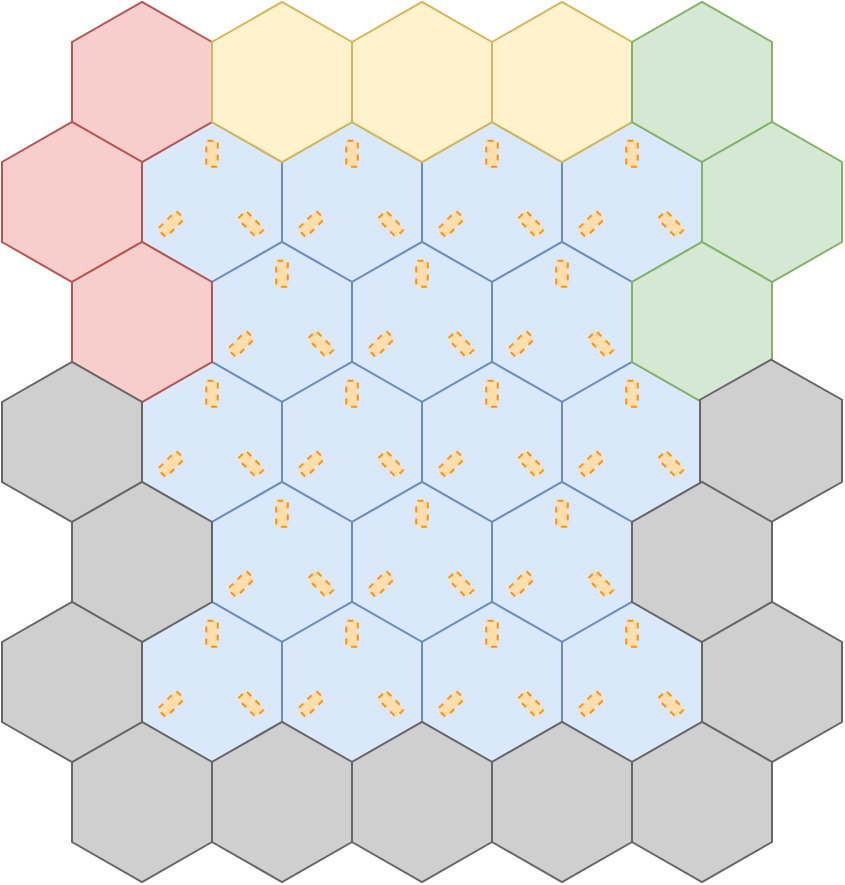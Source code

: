 <mxfile version="13.6.10" type="device"><diagram id="R4CaVhDqVrZ9xm3CPRki" name="Page-1"><mxGraphModel dx="982" dy="526" grid="1" gridSize="1" guides="1" tooltips="1" connect="1" arrows="1" fold="1" page="0" pageScale="1" pageWidth="850" pageHeight="1100" background="none" math="0" shadow="0"><root><mxCell id="0"/><mxCell id="yqmEuHCOolkLExOip4GS-48" value="Untitled Layer" style="" parent="0"/><mxCell id="yqmEuHCOolkLExOip4GS-106" value="" style="shape=hexagon;perimeter=hexagonPerimeter2;whiteSpace=wrap;html=1;fixedSize=1;rotation=-90;fillColor=#dae8fc;strokeColor=#6c8ebf;" parent="yqmEuHCOolkLExOip4GS-48" vertex="1"><mxGeometry x="260" y="360" width="80" height="70" as="geometry"/></mxCell><mxCell id="yqmEuHCOolkLExOip4GS-110" value="" style="rounded=1;whiteSpace=wrap;html=1;rotation=45;strokeColor=#FF9305;fillColor=#FFDEAD;dashed=1;" parent="yqmEuHCOolkLExOip4GS-48" vertex="1"><mxGeometry x="313" y="403.12" width="13" height="5.77" as="geometry"/></mxCell><mxCell id="yqmEuHCOolkLExOip4GS-113" value="" style="rounded=1;whiteSpace=wrap;html=1;rotation=90;strokeColor=#FF9305;fillColor=#FFDEAD;dashed=1;" parent="yqmEuHCOolkLExOip4GS-48" vertex="1"><mxGeometry x="293.5" y="368" width="13" height="5.77" as="geometry"/></mxCell><mxCell id="yqmEuHCOolkLExOip4GS-114" value="" style="rounded=1;whiteSpace=wrap;html=1;rotation=-45;strokeColor=#FF9305;fillColor=#FFDEAD;dashed=1;" parent="yqmEuHCOolkLExOip4GS-48" vertex="1"><mxGeometry x="273" y="403.12" width="13" height="5.77" as="geometry"/></mxCell><mxCell id="yqmEuHCOolkLExOip4GS-115" value="" style="shape=hexagon;perimeter=hexagonPerimeter2;whiteSpace=wrap;html=1;fixedSize=1;rotation=-90;fillColor=#dae8fc;strokeColor=#6c8ebf;" parent="yqmEuHCOolkLExOip4GS-48" vertex="1"><mxGeometry x="330" y="360" width="80" height="70" as="geometry"/></mxCell><mxCell id="yqmEuHCOolkLExOip4GS-116" value="" style="rounded=1;whiteSpace=wrap;html=1;rotation=45;strokeColor=#FF9305;fillColor=#FFDEAD;dashed=1;" parent="yqmEuHCOolkLExOip4GS-48" vertex="1"><mxGeometry x="383" y="403.12" width="13" height="5.77" as="geometry"/></mxCell><mxCell id="yqmEuHCOolkLExOip4GS-117" value="" style="rounded=1;whiteSpace=wrap;html=1;rotation=90;strokeColor=#FF9305;fillColor=#FFDEAD;dashed=1;" parent="yqmEuHCOolkLExOip4GS-48" vertex="1"><mxGeometry x="363.5" y="368" width="13" height="5.77" as="geometry"/></mxCell><mxCell id="yqmEuHCOolkLExOip4GS-118" value="" style="rounded=1;whiteSpace=wrap;html=1;rotation=-45;strokeColor=#FF9305;fillColor=#FFDEAD;dashed=1;" parent="yqmEuHCOolkLExOip4GS-48" vertex="1"><mxGeometry x="343" y="403.12" width="13" height="5.77" as="geometry"/></mxCell><mxCell id="yqmEuHCOolkLExOip4GS-119" value="" style="shape=hexagon;perimeter=hexagonPerimeter2;whiteSpace=wrap;html=1;fixedSize=1;rotation=-90;fillColor=#dae8fc;strokeColor=#6c8ebf;" parent="yqmEuHCOolkLExOip4GS-48" vertex="1"><mxGeometry x="400" y="360" width="80" height="70" as="geometry"/></mxCell><mxCell id="yqmEuHCOolkLExOip4GS-120" value="" style="rounded=1;whiteSpace=wrap;html=1;rotation=45;strokeColor=#FF9305;fillColor=#FFDEAD;dashed=1;" parent="yqmEuHCOolkLExOip4GS-48" vertex="1"><mxGeometry x="453" y="403.12" width="13" height="5.77" as="geometry"/></mxCell><mxCell id="yqmEuHCOolkLExOip4GS-121" value="" style="rounded=1;whiteSpace=wrap;html=1;rotation=90;strokeColor=#FF9305;fillColor=#FFDEAD;dashed=1;" parent="yqmEuHCOolkLExOip4GS-48" vertex="1"><mxGeometry x="433.5" y="368" width="13" height="5.77" as="geometry"/></mxCell><mxCell id="yqmEuHCOolkLExOip4GS-122" value="" style="rounded=1;whiteSpace=wrap;html=1;rotation=-45;strokeColor=#FF9305;fillColor=#FFDEAD;dashed=1;" parent="yqmEuHCOolkLExOip4GS-48" vertex="1"><mxGeometry x="413" y="403.12" width="13" height="5.77" as="geometry"/></mxCell><mxCell id="yqmEuHCOolkLExOip4GS-123" value="" style="shape=hexagon;perimeter=hexagonPerimeter2;whiteSpace=wrap;html=1;fixedSize=1;rotation=-90;fillColor=#dae8fc;strokeColor=#6c8ebf;" parent="yqmEuHCOolkLExOip4GS-48" vertex="1"><mxGeometry x="470" y="360" width="80" height="70" as="geometry"/></mxCell><mxCell id="yqmEuHCOolkLExOip4GS-124" value="" style="rounded=1;whiteSpace=wrap;html=1;rotation=45;strokeColor=#FF9305;fillColor=#FFDEAD;dashed=1;" parent="yqmEuHCOolkLExOip4GS-48" vertex="1"><mxGeometry x="523" y="403.12" width="13" height="5.77" as="geometry"/></mxCell><mxCell id="yqmEuHCOolkLExOip4GS-125" value="" style="rounded=1;whiteSpace=wrap;html=1;rotation=90;strokeColor=#FF9305;fillColor=#FFDEAD;dashed=1;" parent="yqmEuHCOolkLExOip4GS-48" vertex="1"><mxGeometry x="503.5" y="368" width="13" height="5.77" as="geometry"/></mxCell><mxCell id="yqmEuHCOolkLExOip4GS-126" value="" style="rounded=1;whiteSpace=wrap;html=1;rotation=-45;strokeColor=#FF9305;fillColor=#FFDEAD;dashed=1;" parent="yqmEuHCOolkLExOip4GS-48" vertex="1"><mxGeometry x="483" y="403.12" width="13" height="5.77" as="geometry"/></mxCell><mxCell id="yqmEuHCOolkLExOip4GS-127" value="" style="shape=hexagon;perimeter=hexagonPerimeter2;whiteSpace=wrap;html=1;fixedSize=1;rotation=-90;fillColor=#dae8fc;strokeColor=#6c8ebf;" parent="yqmEuHCOolkLExOip4GS-48" vertex="1"><mxGeometry x="295" y="420" width="80" height="70" as="geometry"/></mxCell><mxCell id="yqmEuHCOolkLExOip4GS-128" value="" style="rounded=1;whiteSpace=wrap;html=1;rotation=45;strokeColor=#FF9305;fillColor=#FFDEAD;dashed=1;" parent="yqmEuHCOolkLExOip4GS-48" vertex="1"><mxGeometry x="348" y="463.12" width="13" height="5.77" as="geometry"/></mxCell><mxCell id="yqmEuHCOolkLExOip4GS-129" value="" style="rounded=1;whiteSpace=wrap;html=1;rotation=90;strokeColor=#FF9305;fillColor=#FFDEAD;dashed=1;" parent="yqmEuHCOolkLExOip4GS-48" vertex="1"><mxGeometry x="328.5" y="428" width="13" height="5.77" as="geometry"/></mxCell><mxCell id="yqmEuHCOolkLExOip4GS-130" value="" style="rounded=1;whiteSpace=wrap;html=1;rotation=-45;strokeColor=#FF9305;fillColor=#FFDEAD;dashed=1;" parent="yqmEuHCOolkLExOip4GS-48" vertex="1"><mxGeometry x="308" y="463.12" width="13" height="5.77" as="geometry"/></mxCell><mxCell id="yqmEuHCOolkLExOip4GS-131" value="" style="shape=hexagon;perimeter=hexagonPerimeter2;whiteSpace=wrap;html=1;fixedSize=1;rotation=-90;fillColor=#dae8fc;strokeColor=#6c8ebf;" parent="yqmEuHCOolkLExOip4GS-48" vertex="1"><mxGeometry x="365" y="420" width="80" height="70" as="geometry"/></mxCell><mxCell id="yqmEuHCOolkLExOip4GS-132" value="" style="rounded=1;whiteSpace=wrap;html=1;rotation=45;strokeColor=#FF9305;fillColor=#FFDEAD;dashed=1;" parent="yqmEuHCOolkLExOip4GS-48" vertex="1"><mxGeometry x="418" y="463.12" width="13" height="5.77" as="geometry"/></mxCell><mxCell id="yqmEuHCOolkLExOip4GS-133" value="" style="rounded=1;whiteSpace=wrap;html=1;rotation=90;strokeColor=#FF9305;fillColor=#FFDEAD;dashed=1;" parent="yqmEuHCOolkLExOip4GS-48" vertex="1"><mxGeometry x="398.5" y="428" width="13" height="5.77" as="geometry"/></mxCell><mxCell id="yqmEuHCOolkLExOip4GS-134" value="" style="rounded=1;whiteSpace=wrap;html=1;rotation=-45;strokeColor=#FF9305;fillColor=#FFDEAD;dashed=1;" parent="yqmEuHCOolkLExOip4GS-48" vertex="1"><mxGeometry x="378" y="463.12" width="13" height="5.77" as="geometry"/></mxCell><mxCell id="yqmEuHCOolkLExOip4GS-135" value="" style="shape=hexagon;perimeter=hexagonPerimeter2;whiteSpace=wrap;html=1;fixedSize=1;rotation=-90;fillColor=#dae8fc;strokeColor=#6c8ebf;" parent="yqmEuHCOolkLExOip4GS-48" vertex="1"><mxGeometry x="435" y="420" width="80" height="70" as="geometry"/></mxCell><mxCell id="yqmEuHCOolkLExOip4GS-136" value="" style="rounded=1;whiteSpace=wrap;html=1;rotation=45;strokeColor=#FF9305;fillColor=#FFDEAD;dashed=1;" parent="yqmEuHCOolkLExOip4GS-48" vertex="1"><mxGeometry x="488" y="463.12" width="13" height="5.77" as="geometry"/></mxCell><mxCell id="yqmEuHCOolkLExOip4GS-137" value="" style="rounded=1;whiteSpace=wrap;html=1;rotation=90;strokeColor=#FF9305;fillColor=#FFDEAD;dashed=1;" parent="yqmEuHCOolkLExOip4GS-48" vertex="1"><mxGeometry x="468.5" y="428" width="13" height="5.77" as="geometry"/></mxCell><mxCell id="yqmEuHCOolkLExOip4GS-138" value="" style="rounded=1;whiteSpace=wrap;html=1;rotation=-45;strokeColor=#FF9305;fillColor=#FFDEAD;dashed=1;" parent="yqmEuHCOolkLExOip4GS-48" vertex="1"><mxGeometry x="448" y="463.12" width="13" height="5.77" as="geometry"/></mxCell><mxCell id="yqmEuHCOolkLExOip4GS-139" value="" style="shape=hexagon;perimeter=hexagonPerimeter2;whiteSpace=wrap;html=1;fixedSize=1;rotation=-90;fillColor=#dae8fc;strokeColor=#6c8ebf;" parent="yqmEuHCOolkLExOip4GS-48" vertex="1"><mxGeometry x="260" y="480" width="80" height="70" as="geometry"/></mxCell><mxCell id="yqmEuHCOolkLExOip4GS-140" value="" style="rounded=1;whiteSpace=wrap;html=1;rotation=45;strokeColor=#FF9305;fillColor=#FFDEAD;dashed=1;" parent="yqmEuHCOolkLExOip4GS-48" vertex="1"><mxGeometry x="313" y="523.12" width="13" height="5.77" as="geometry"/></mxCell><mxCell id="yqmEuHCOolkLExOip4GS-141" value="" style="rounded=1;whiteSpace=wrap;html=1;rotation=90;strokeColor=#FF9305;fillColor=#FFDEAD;dashed=1;" parent="yqmEuHCOolkLExOip4GS-48" vertex="1"><mxGeometry x="293.5" y="488" width="13" height="5.77" as="geometry"/></mxCell><mxCell id="yqmEuHCOolkLExOip4GS-142" value="" style="rounded=1;whiteSpace=wrap;html=1;rotation=-45;strokeColor=#FF9305;fillColor=#FFDEAD;dashed=1;" parent="yqmEuHCOolkLExOip4GS-48" vertex="1"><mxGeometry x="273" y="523.12" width="13" height="5.77" as="geometry"/></mxCell><mxCell id="yqmEuHCOolkLExOip4GS-143" value="" style="shape=hexagon;perimeter=hexagonPerimeter2;whiteSpace=wrap;html=1;fixedSize=1;rotation=-90;fillColor=#dae8fc;strokeColor=#6c8ebf;" parent="yqmEuHCOolkLExOip4GS-48" vertex="1"><mxGeometry x="330" y="480" width="80" height="70" as="geometry"/></mxCell><mxCell id="yqmEuHCOolkLExOip4GS-144" value="" style="rounded=1;whiteSpace=wrap;html=1;rotation=45;strokeColor=#FF9305;fillColor=#FFDEAD;dashed=1;" parent="yqmEuHCOolkLExOip4GS-48" vertex="1"><mxGeometry x="383" y="523.12" width="13" height="5.77" as="geometry"/></mxCell><mxCell id="yqmEuHCOolkLExOip4GS-145" value="" style="rounded=1;whiteSpace=wrap;html=1;rotation=90;strokeColor=#FF9305;fillColor=#FFDEAD;dashed=1;" parent="yqmEuHCOolkLExOip4GS-48" vertex="1"><mxGeometry x="363.5" y="488" width="13" height="5.77" as="geometry"/></mxCell><mxCell id="yqmEuHCOolkLExOip4GS-146" value="" style="rounded=1;whiteSpace=wrap;html=1;rotation=-45;strokeColor=#FF9305;fillColor=#FFDEAD;dashed=1;" parent="yqmEuHCOolkLExOip4GS-48" vertex="1"><mxGeometry x="343" y="523.12" width="13" height="5.77" as="geometry"/></mxCell><mxCell id="yqmEuHCOolkLExOip4GS-147" value="" style="shape=hexagon;perimeter=hexagonPerimeter2;whiteSpace=wrap;html=1;fixedSize=1;rotation=-90;fillColor=#dae8fc;strokeColor=#6c8ebf;" parent="yqmEuHCOolkLExOip4GS-48" vertex="1"><mxGeometry x="400" y="480" width="80" height="70" as="geometry"/></mxCell><mxCell id="yqmEuHCOolkLExOip4GS-148" value="" style="rounded=1;whiteSpace=wrap;html=1;rotation=45;strokeColor=#FF9305;fillColor=#FFDEAD;dashed=1;" parent="yqmEuHCOolkLExOip4GS-48" vertex="1"><mxGeometry x="453" y="523.12" width="13" height="5.77" as="geometry"/></mxCell><mxCell id="yqmEuHCOolkLExOip4GS-149" value="" style="rounded=1;whiteSpace=wrap;html=1;rotation=90;strokeColor=#FF9305;fillColor=#FFDEAD;dashed=1;" parent="yqmEuHCOolkLExOip4GS-48" vertex="1"><mxGeometry x="433.5" y="488" width="13" height="5.77" as="geometry"/></mxCell><mxCell id="yqmEuHCOolkLExOip4GS-150" value="" style="rounded=1;whiteSpace=wrap;html=1;rotation=-45;strokeColor=#FF9305;fillColor=#FFDEAD;dashed=1;" parent="yqmEuHCOolkLExOip4GS-48" vertex="1"><mxGeometry x="413" y="523.12" width="13" height="5.77" as="geometry"/></mxCell><mxCell id="yqmEuHCOolkLExOip4GS-151" value="" style="shape=hexagon;perimeter=hexagonPerimeter2;whiteSpace=wrap;html=1;fixedSize=1;rotation=-90;fillColor=#dae8fc;strokeColor=#6c8ebf;" parent="yqmEuHCOolkLExOip4GS-48" vertex="1"><mxGeometry x="470" y="480" width="80" height="70" as="geometry"/></mxCell><mxCell id="yqmEuHCOolkLExOip4GS-152" value="" style="rounded=1;whiteSpace=wrap;html=1;rotation=45;strokeColor=#FF9305;fillColor=#FFDEAD;dashed=1;" parent="yqmEuHCOolkLExOip4GS-48" vertex="1"><mxGeometry x="523" y="523.12" width="13" height="5.77" as="geometry"/></mxCell><mxCell id="yqmEuHCOolkLExOip4GS-153" value="" style="rounded=1;whiteSpace=wrap;html=1;rotation=90;strokeColor=#FF9305;fillColor=#FFDEAD;dashed=1;" parent="yqmEuHCOolkLExOip4GS-48" vertex="1"><mxGeometry x="503.5" y="488" width="13" height="5.77" as="geometry"/></mxCell><mxCell id="yqmEuHCOolkLExOip4GS-154" value="" style="rounded=1;whiteSpace=wrap;html=1;rotation=-45;strokeColor=#FF9305;fillColor=#FFDEAD;dashed=1;" parent="yqmEuHCOolkLExOip4GS-48" vertex="1"><mxGeometry x="483" y="523.12" width="13" height="5.77" as="geometry"/></mxCell><mxCell id="yqmEuHCOolkLExOip4GS-155" value="" style="shape=hexagon;perimeter=hexagonPerimeter2;whiteSpace=wrap;html=1;fixedSize=1;rotation=-90;fillColor=#dae8fc;strokeColor=#6c8ebf;" parent="yqmEuHCOolkLExOip4GS-48" vertex="1"><mxGeometry x="295" y="540" width="80" height="70" as="geometry"/></mxCell><mxCell id="yqmEuHCOolkLExOip4GS-156" value="" style="rounded=1;whiteSpace=wrap;html=1;rotation=45;strokeColor=#FF9305;fillColor=#FFDEAD;dashed=1;" parent="yqmEuHCOolkLExOip4GS-48" vertex="1"><mxGeometry x="348" y="583.12" width="13" height="5.77" as="geometry"/></mxCell><mxCell id="yqmEuHCOolkLExOip4GS-157" value="" style="rounded=1;whiteSpace=wrap;html=1;rotation=90;strokeColor=#FF9305;fillColor=#FFDEAD;dashed=1;" parent="yqmEuHCOolkLExOip4GS-48" vertex="1"><mxGeometry x="328.5" y="548" width="13" height="5.77" as="geometry"/></mxCell><mxCell id="yqmEuHCOolkLExOip4GS-158" value="" style="rounded=1;whiteSpace=wrap;html=1;rotation=-45;strokeColor=#FF9305;fillColor=#FFDEAD;dashed=1;" parent="yqmEuHCOolkLExOip4GS-48" vertex="1"><mxGeometry x="308" y="583.12" width="13" height="5.77" as="geometry"/></mxCell><mxCell id="yqmEuHCOolkLExOip4GS-159" value="" style="shape=hexagon;perimeter=hexagonPerimeter2;whiteSpace=wrap;html=1;fixedSize=1;rotation=-90;fillColor=#dae8fc;strokeColor=#6c8ebf;" parent="yqmEuHCOolkLExOip4GS-48" vertex="1"><mxGeometry x="365" y="540" width="80" height="70" as="geometry"/></mxCell><mxCell id="yqmEuHCOolkLExOip4GS-160" value="" style="rounded=1;whiteSpace=wrap;html=1;rotation=45;strokeColor=#FF9305;fillColor=#FFDEAD;dashed=1;" parent="yqmEuHCOolkLExOip4GS-48" vertex="1"><mxGeometry x="418" y="583.12" width="13" height="5.77" as="geometry"/></mxCell><mxCell id="yqmEuHCOolkLExOip4GS-161" value="" style="rounded=1;whiteSpace=wrap;html=1;rotation=90;strokeColor=#FF9305;fillColor=#FFDEAD;dashed=1;" parent="yqmEuHCOolkLExOip4GS-48" vertex="1"><mxGeometry x="398.5" y="548" width="13" height="5.77" as="geometry"/></mxCell><mxCell id="yqmEuHCOolkLExOip4GS-162" value="" style="rounded=1;whiteSpace=wrap;html=1;rotation=-45;strokeColor=#FF9305;fillColor=#FFDEAD;dashed=1;" parent="yqmEuHCOolkLExOip4GS-48" vertex="1"><mxGeometry x="378" y="583.12" width="13" height="5.77" as="geometry"/></mxCell><mxCell id="yqmEuHCOolkLExOip4GS-163" value="" style="shape=hexagon;perimeter=hexagonPerimeter2;whiteSpace=wrap;html=1;fixedSize=1;rotation=-90;fillColor=#dae8fc;strokeColor=#6c8ebf;" parent="yqmEuHCOolkLExOip4GS-48" vertex="1"><mxGeometry x="435" y="540" width="80" height="70" as="geometry"/></mxCell><mxCell id="yqmEuHCOolkLExOip4GS-164" value="" style="rounded=1;whiteSpace=wrap;html=1;rotation=45;strokeColor=#FF9305;fillColor=#FFDEAD;dashed=1;" parent="yqmEuHCOolkLExOip4GS-48" vertex="1"><mxGeometry x="488" y="583.12" width="13" height="5.77" as="geometry"/></mxCell><mxCell id="yqmEuHCOolkLExOip4GS-165" value="" style="rounded=1;whiteSpace=wrap;html=1;rotation=90;strokeColor=#FF9305;fillColor=#FFDEAD;dashed=1;" parent="yqmEuHCOolkLExOip4GS-48" vertex="1"><mxGeometry x="468.5" y="548" width="13" height="5.77" as="geometry"/></mxCell><mxCell id="yqmEuHCOolkLExOip4GS-166" value="" style="rounded=1;whiteSpace=wrap;html=1;rotation=-45;strokeColor=#FF9305;fillColor=#FFDEAD;dashed=1;" parent="yqmEuHCOolkLExOip4GS-48" vertex="1"><mxGeometry x="448" y="583.12" width="13" height="5.77" as="geometry"/></mxCell><mxCell id="yqmEuHCOolkLExOip4GS-167" value="" style="shape=hexagon;perimeter=hexagonPerimeter2;whiteSpace=wrap;html=1;fixedSize=1;rotation=-90;fillColor=#dae8fc;strokeColor=#6c8ebf;" parent="yqmEuHCOolkLExOip4GS-48" vertex="1"><mxGeometry x="260" y="600" width="80" height="70" as="geometry"/></mxCell><mxCell id="yqmEuHCOolkLExOip4GS-168" value="" style="rounded=1;whiteSpace=wrap;html=1;rotation=45;strokeColor=#FF9305;fillColor=#FFDEAD;dashed=1;" parent="yqmEuHCOolkLExOip4GS-48" vertex="1"><mxGeometry x="313" y="643.12" width="13" height="5.77" as="geometry"/></mxCell><mxCell id="yqmEuHCOolkLExOip4GS-169" value="" style="rounded=1;whiteSpace=wrap;html=1;rotation=90;strokeColor=#FF9305;fillColor=#FFDEAD;dashed=1;" parent="yqmEuHCOolkLExOip4GS-48" vertex="1"><mxGeometry x="293.5" y="608" width="13" height="5.77" as="geometry"/></mxCell><mxCell id="yqmEuHCOolkLExOip4GS-170" value="" style="rounded=1;whiteSpace=wrap;html=1;rotation=-45;strokeColor=#FF9305;fillColor=#FFDEAD;dashed=1;" parent="yqmEuHCOolkLExOip4GS-48" vertex="1"><mxGeometry x="273" y="643.12" width="13" height="5.77" as="geometry"/></mxCell><mxCell id="yqmEuHCOolkLExOip4GS-171" value="" style="shape=hexagon;perimeter=hexagonPerimeter2;whiteSpace=wrap;html=1;fixedSize=1;rotation=-90;fillColor=#dae8fc;strokeColor=#6c8ebf;" parent="yqmEuHCOolkLExOip4GS-48" vertex="1"><mxGeometry x="330" y="600" width="80" height="70" as="geometry"/></mxCell><mxCell id="yqmEuHCOolkLExOip4GS-172" value="" style="rounded=1;whiteSpace=wrap;html=1;rotation=45;strokeColor=#FF9305;fillColor=#FFDEAD;dashed=1;" parent="yqmEuHCOolkLExOip4GS-48" vertex="1"><mxGeometry x="383" y="643.12" width="13" height="5.77" as="geometry"/></mxCell><mxCell id="yqmEuHCOolkLExOip4GS-173" value="" style="rounded=1;whiteSpace=wrap;html=1;rotation=90;strokeColor=#FF9305;fillColor=#FFDEAD;dashed=1;" parent="yqmEuHCOolkLExOip4GS-48" vertex="1"><mxGeometry x="363.5" y="608" width="13" height="5.77" as="geometry"/></mxCell><mxCell id="yqmEuHCOolkLExOip4GS-174" value="" style="rounded=1;whiteSpace=wrap;html=1;rotation=-45;strokeColor=#FF9305;fillColor=#FFDEAD;dashed=1;" parent="yqmEuHCOolkLExOip4GS-48" vertex="1"><mxGeometry x="343" y="643.12" width="13" height="5.77" as="geometry"/></mxCell><mxCell id="yqmEuHCOolkLExOip4GS-175" value="" style="shape=hexagon;perimeter=hexagonPerimeter2;whiteSpace=wrap;html=1;fixedSize=1;rotation=-90;fillColor=#dae8fc;strokeColor=#6c8ebf;" parent="yqmEuHCOolkLExOip4GS-48" vertex="1"><mxGeometry x="400" y="600" width="80" height="70" as="geometry"/></mxCell><mxCell id="yqmEuHCOolkLExOip4GS-176" value="" style="rounded=1;whiteSpace=wrap;html=1;rotation=45;strokeColor=#FF9305;fillColor=#FFDEAD;dashed=1;" parent="yqmEuHCOolkLExOip4GS-48" vertex="1"><mxGeometry x="453" y="643.12" width="13" height="5.77" as="geometry"/></mxCell><mxCell id="yqmEuHCOolkLExOip4GS-177" value="" style="rounded=1;whiteSpace=wrap;html=1;rotation=90;strokeColor=#FF9305;fillColor=#FFDEAD;dashed=1;" parent="yqmEuHCOolkLExOip4GS-48" vertex="1"><mxGeometry x="433.5" y="608" width="13" height="5.77" as="geometry"/></mxCell><mxCell id="yqmEuHCOolkLExOip4GS-178" value="" style="rounded=1;whiteSpace=wrap;html=1;rotation=-45;strokeColor=#FF9305;fillColor=#FFDEAD;dashed=1;" parent="yqmEuHCOolkLExOip4GS-48" vertex="1"><mxGeometry x="413" y="643.12" width="13" height="5.77" as="geometry"/></mxCell><mxCell id="yqmEuHCOolkLExOip4GS-179" value="" style="shape=hexagon;perimeter=hexagonPerimeter2;whiteSpace=wrap;html=1;fixedSize=1;rotation=-90;fillColor=#dae8fc;strokeColor=#6c8ebf;" parent="yqmEuHCOolkLExOip4GS-48" vertex="1"><mxGeometry x="470" y="600" width="80" height="70" as="geometry"/></mxCell><mxCell id="yqmEuHCOolkLExOip4GS-180" value="" style="rounded=1;whiteSpace=wrap;html=1;rotation=45;strokeColor=#FF9305;fillColor=#FFDEAD;dashed=1;" parent="yqmEuHCOolkLExOip4GS-48" vertex="1"><mxGeometry x="523" y="643.12" width="13" height="5.77" as="geometry"/></mxCell><mxCell id="yqmEuHCOolkLExOip4GS-181" value="" style="rounded=1;whiteSpace=wrap;html=1;rotation=90;strokeColor=#FF9305;fillColor=#FFDEAD;dashed=1;" parent="yqmEuHCOolkLExOip4GS-48" vertex="1"><mxGeometry x="503.5" y="608" width="13" height="5.77" as="geometry"/></mxCell><mxCell id="yqmEuHCOolkLExOip4GS-182" value="" style="rounded=1;whiteSpace=wrap;html=1;rotation=-45;strokeColor=#FF9305;fillColor=#FFDEAD;dashed=1;" parent="yqmEuHCOolkLExOip4GS-48" vertex="1"><mxGeometry x="483" y="643.12" width="13" height="5.77" as="geometry"/></mxCell><mxCell id="HSDM9WZSf84Ga0LxTjKY-54" value="" style="shape=hexagon;perimeter=hexagonPerimeter2;whiteSpace=wrap;html=1;fixedSize=1;rotation=-90;fillColor=#f8cecc;strokeColor=#b85450;" vertex="1" parent="yqmEuHCOolkLExOip4GS-48"><mxGeometry x="225" y="300" width="80" height="70" as="geometry"/></mxCell><mxCell id="HSDM9WZSf84Ga0LxTjKY-55" value="" style="shape=hexagon;perimeter=hexagonPerimeter2;whiteSpace=wrap;html=1;fixedSize=1;rotation=-90;fillColor=#fff2cc;strokeColor=#d6b656;" vertex="1" parent="yqmEuHCOolkLExOip4GS-48"><mxGeometry x="295" y="300" width="80" height="70" as="geometry"/></mxCell><mxCell id="HSDM9WZSf84Ga0LxTjKY-56" value="" style="shape=hexagon;perimeter=hexagonPerimeter2;whiteSpace=wrap;html=1;fixedSize=1;rotation=-90;fillColor=#fff2cc;strokeColor=#d6b656;" vertex="1" parent="yqmEuHCOolkLExOip4GS-48"><mxGeometry x="365" y="300" width="80" height="70" as="geometry"/></mxCell><mxCell id="HSDM9WZSf84Ga0LxTjKY-57" value="" style="shape=hexagon;perimeter=hexagonPerimeter2;whiteSpace=wrap;html=1;fixedSize=1;rotation=-90;fillColor=#fff2cc;strokeColor=#d6b656;" vertex="1" parent="yqmEuHCOolkLExOip4GS-48"><mxGeometry x="435" y="300" width="80" height="70" as="geometry"/></mxCell><mxCell id="HSDM9WZSf84Ga0LxTjKY-58" value="" style="shape=hexagon;perimeter=hexagonPerimeter2;whiteSpace=wrap;html=1;fixedSize=1;rotation=-90;fillColor=#d5e8d4;strokeColor=#82b366;" vertex="1" parent="yqmEuHCOolkLExOip4GS-48"><mxGeometry x="505" y="300" width="80" height="70" as="geometry"/></mxCell><mxCell id="HSDM9WZSf84Ga0LxTjKY-59" value="" style="shape=hexagon;perimeter=hexagonPerimeter2;whiteSpace=wrap;html=1;fixedSize=1;rotation=-90;fillColor=#d5e8d4;strokeColor=#82b366;" vertex="1" parent="yqmEuHCOolkLExOip4GS-48"><mxGeometry x="540" y="360" width="80" height="70" as="geometry"/></mxCell><mxCell id="HSDM9WZSf84Ga0LxTjKY-60" value="" style="shape=hexagon;perimeter=hexagonPerimeter2;whiteSpace=wrap;html=1;fixedSize=1;rotation=-90;fillColor=#d5e8d4;strokeColor=#82b366;" vertex="1" parent="yqmEuHCOolkLExOip4GS-48"><mxGeometry x="505" y="420" width="80" height="70" as="geometry"/></mxCell><mxCell id="HSDM9WZSf84Ga0LxTjKY-61" value="" style="shape=hexagon;perimeter=hexagonPerimeter2;whiteSpace=wrap;html=1;fixedSize=1;rotation=-90;strokeColor=#666666;fontColor=#333333;fillColor=#CFCFCF;" vertex="1" parent="yqmEuHCOolkLExOip4GS-48"><mxGeometry x="538.93" y="478.93" width="81.14" height="71" as="geometry"/></mxCell><mxCell id="HSDM9WZSf84Ga0LxTjKY-62" value="" style="shape=hexagon;perimeter=hexagonPerimeter2;whiteSpace=wrap;html=1;fixedSize=1;rotation=-90;strokeColor=#666666;fontColor=#333333;fillColor=#CFCFCF;" vertex="1" parent="yqmEuHCOolkLExOip4GS-48"><mxGeometry x="505" y="540" width="80" height="70" as="geometry"/></mxCell><mxCell id="HSDM9WZSf84Ga0LxTjKY-63" value="" style="shape=hexagon;perimeter=hexagonPerimeter2;whiteSpace=wrap;html=1;fixedSize=1;rotation=-90;strokeColor=#666666;fontColor=#333333;fillColor=#CFCFCF;" vertex="1" parent="yqmEuHCOolkLExOip4GS-48"><mxGeometry x="540" y="600" width="80" height="70" as="geometry"/></mxCell><mxCell id="HSDM9WZSf84Ga0LxTjKY-64" value="" style="shape=hexagon;perimeter=hexagonPerimeter2;whiteSpace=wrap;html=1;fixedSize=1;rotation=-90;strokeColor=#666666;fontColor=#333333;fillColor=#CFCFCF;" vertex="1" parent="yqmEuHCOolkLExOip4GS-48"><mxGeometry x="225" y="660" width="80" height="70" as="geometry"/></mxCell><mxCell id="HSDM9WZSf84Ga0LxTjKY-65" value="" style="shape=hexagon;perimeter=hexagonPerimeter2;whiteSpace=wrap;html=1;fixedSize=1;rotation=-90;strokeColor=#666666;fontColor=#333333;fillColor=#CFCFCF;" vertex="1" parent="yqmEuHCOolkLExOip4GS-48"><mxGeometry x="295" y="660" width="80" height="70" as="geometry"/></mxCell><mxCell id="HSDM9WZSf84Ga0LxTjKY-66" value="" style="shape=hexagon;perimeter=hexagonPerimeter2;whiteSpace=wrap;html=1;fixedSize=1;rotation=-90;strokeColor=#666666;fontColor=#333333;fillColor=#CFCFCF;" vertex="1" parent="yqmEuHCOolkLExOip4GS-48"><mxGeometry x="365" y="660" width="80" height="70" as="geometry"/></mxCell><mxCell id="HSDM9WZSf84Ga0LxTjKY-67" value="" style="shape=hexagon;perimeter=hexagonPerimeter2;whiteSpace=wrap;html=1;fixedSize=1;rotation=-90;strokeColor=#666666;fontColor=#333333;fillColor=#CFCFCF;" vertex="1" parent="yqmEuHCOolkLExOip4GS-48"><mxGeometry x="435" y="660" width="80" height="70" as="geometry"/></mxCell><mxCell id="HSDM9WZSf84Ga0LxTjKY-68" value="" style="shape=hexagon;perimeter=hexagonPerimeter2;whiteSpace=wrap;html=1;fixedSize=1;rotation=-90;strokeColor=#666666;fontColor=#333333;fillColor=#CFCFCF;" vertex="1" parent="yqmEuHCOolkLExOip4GS-48"><mxGeometry x="505" y="660" width="80" height="70" as="geometry"/></mxCell><mxCell id="HSDM9WZSf84Ga0LxTjKY-74" value="" style="shape=hexagon;perimeter=hexagonPerimeter2;whiteSpace=wrap;html=1;fixedSize=1;rotation=-90;fillColor=#f8cecc;strokeColor=#b85450;" vertex="1" parent="yqmEuHCOolkLExOip4GS-48"><mxGeometry x="190" y="360" width="80" height="70" as="geometry"/></mxCell><mxCell id="HSDM9WZSf84Ga0LxTjKY-75" value="" style="shape=hexagon;perimeter=hexagonPerimeter2;whiteSpace=wrap;html=1;fixedSize=1;rotation=-90;fillColor=#f8cecc;strokeColor=#b85450;" vertex="1" parent="yqmEuHCOolkLExOip4GS-48"><mxGeometry x="225" y="420" width="80" height="70" as="geometry"/></mxCell><mxCell id="HSDM9WZSf84Ga0LxTjKY-76" value="" style="shape=hexagon;perimeter=hexagonPerimeter2;whiteSpace=wrap;html=1;fixedSize=1;rotation=-90;strokeColor=#666666;fontColor=#333333;fillColor=#CFCFCF;" vertex="1" parent="yqmEuHCOolkLExOip4GS-48"><mxGeometry x="190" y="480" width="80" height="70" as="geometry"/></mxCell><mxCell id="HSDM9WZSf84Ga0LxTjKY-77" value="" style="shape=hexagon;perimeter=hexagonPerimeter2;whiteSpace=wrap;html=1;fixedSize=1;rotation=-90;strokeColor=#666666;fontColor=#333333;fillColor=#CFCFCF;" vertex="1" parent="yqmEuHCOolkLExOip4GS-48"><mxGeometry x="225" y="540" width="80" height="70" as="geometry"/></mxCell><mxCell id="HSDM9WZSf84Ga0LxTjKY-78" value="" style="shape=hexagon;perimeter=hexagonPerimeter2;whiteSpace=wrap;html=1;fixedSize=1;rotation=-90;strokeColor=#666666;fontColor=#333333;fillColor=#CFCFCF;" vertex="1" parent="yqmEuHCOolkLExOip4GS-48"><mxGeometry x="190" y="600" width="80" height="70" as="geometry"/></mxCell></root></mxGraphModel></diagram></mxfile>